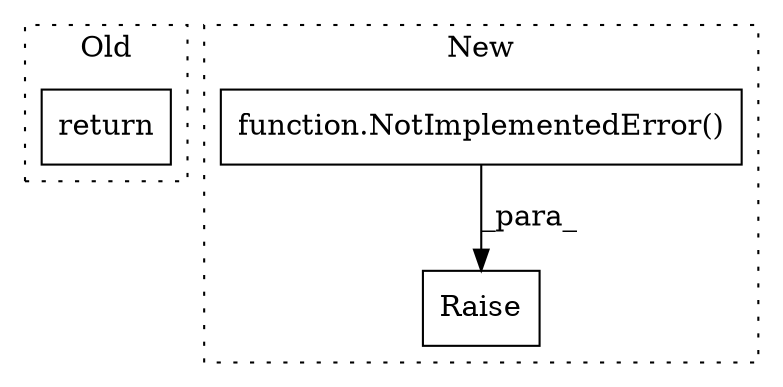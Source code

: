 digraph G {
subgraph cluster0 {
1 [label="return" a="93" s="11175" l="7" shape="box"];
label = "Old";
style="dotted";
}
subgraph cluster1 {
2 [label="function.NotImplementedError()" a="75" s="3000,3062" l="20,1" shape="box"];
3 [label="Raise" a="91" s="2994" l="6" shape="box"];
label = "New";
style="dotted";
}
2 -> 3 [label="_para_"];
}